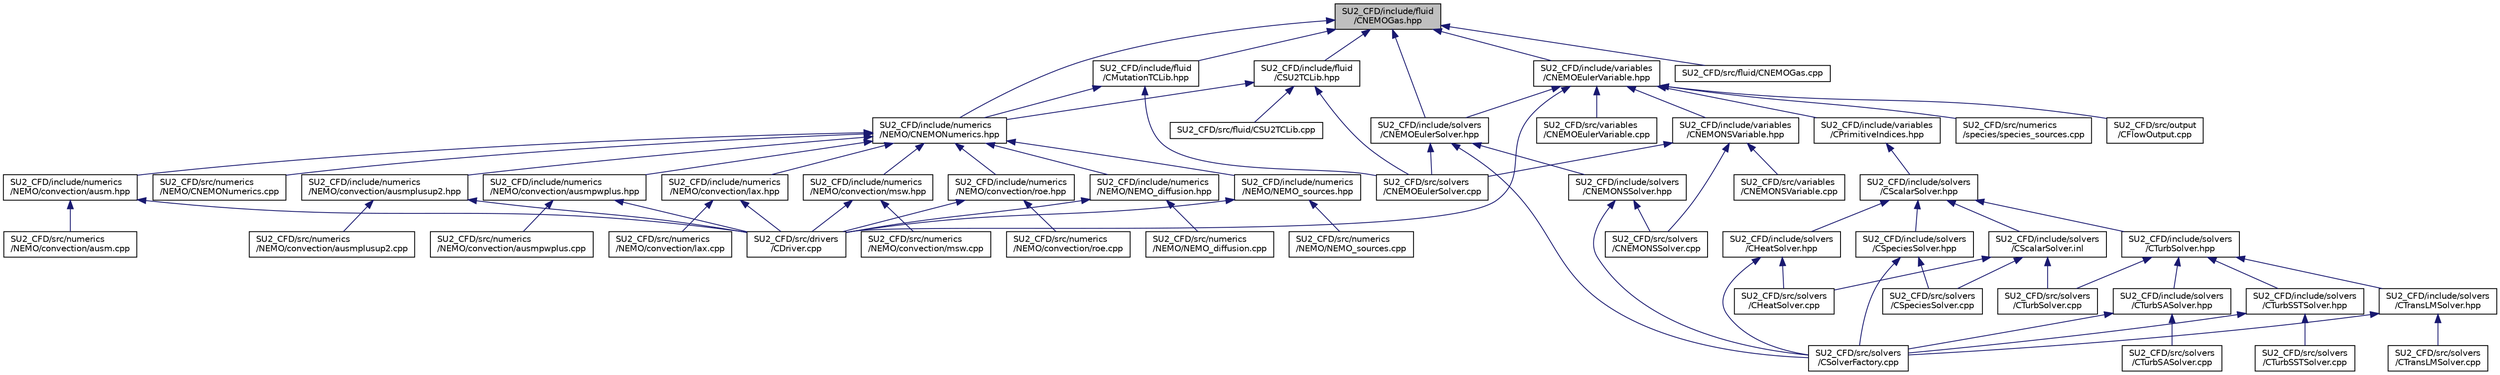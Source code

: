 digraph "SU2_CFD/include/fluid/CNEMOGas.hpp"
{
 // LATEX_PDF_SIZE
  edge [fontname="Helvetica",fontsize="10",labelfontname="Helvetica",labelfontsize="10"];
  node [fontname="Helvetica",fontsize="10",shape=record];
  Node1 [label="SU2_CFD/include/fluid\l/CNEMOGas.hpp",height=0.2,width=0.4,color="black", fillcolor="grey75", style="filled", fontcolor="black",tooltip="Defines the nonequilibrium gas model."];
  Node1 -> Node2 [dir="back",color="midnightblue",fontsize="10",style="solid",fontname="Helvetica"];
  Node2 [label="SU2_CFD/include/fluid\l/CMutationTCLib.hpp",height=0.2,width=0.4,color="black", fillcolor="white", style="filled",URL="$CMutationTCLib_8hpp.html",tooltip="Defines the class for the link to Mutation++ ThermoChemistry library."];
  Node2 -> Node3 [dir="back",color="midnightblue",fontsize="10",style="solid",fontname="Helvetica"];
  Node3 [label="SU2_CFD/include/numerics\l/NEMO/CNEMONumerics.hpp",height=0.2,width=0.4,color="black", fillcolor="white", style="filled",URL="$CNEMONumerics_8hpp.html",tooltip="Base class template NEMO numerics."];
  Node3 -> Node4 [dir="back",color="midnightblue",fontsize="10",style="solid",fontname="Helvetica"];
  Node4 [label="SU2_CFD/include/numerics\l/NEMO/convection/ausm.hpp",height=0.2,width=0.4,color="black", fillcolor="white", style="filled",URL="$ausm_8hpp.html",tooltip="Declaration of numerics classes for the AUSM family of schemes in NEMO."];
  Node4 -> Node5 [dir="back",color="midnightblue",fontsize="10",style="solid",fontname="Helvetica"];
  Node5 [label="SU2_CFD/src/drivers\l/CDriver.cpp",height=0.2,width=0.4,color="black", fillcolor="white", style="filled",URL="$CDriver_8cpp.html",tooltip="The main subroutines for driving single or multi-zone problems."];
  Node4 -> Node6 [dir="back",color="midnightblue",fontsize="10",style="solid",fontname="Helvetica"];
  Node6 [label="SU2_CFD/src/numerics\l/NEMO/convection/ausm.cpp",height=0.2,width=0.4,color="black", fillcolor="white", style="filled",URL="$ausm_8cpp.html",tooltip="Implementations of the AUSM-family of schemes in NEMO."];
  Node3 -> Node7 [dir="back",color="midnightblue",fontsize="10",style="solid",fontname="Helvetica"];
  Node7 [label="SU2_CFD/include/numerics\l/NEMO/convection/ausmplusup2.hpp",height=0.2,width=0.4,color="black", fillcolor="white", style="filled",URL="$ausmplusup2_8hpp.html",tooltip="Declaration of numerics classes for the AUSM family of schemes in NEMO - AUSM+UP2."];
  Node7 -> Node5 [dir="back",color="midnightblue",fontsize="10",style="solid",fontname="Helvetica"];
  Node7 -> Node8 [dir="back",color="midnightblue",fontsize="10",style="solid",fontname="Helvetica"];
  Node8 [label="SU2_CFD/src/numerics\l/NEMO/convection/ausmplusup2.cpp",height=0.2,width=0.4,color="black", fillcolor="white", style="filled",URL="$ausmplusup2_8cpp.html",tooltip="Implementations of the AUSM-family of schemes - AUSM+UP2."];
  Node3 -> Node9 [dir="back",color="midnightblue",fontsize="10",style="solid",fontname="Helvetica"];
  Node9 [label="SU2_CFD/include/numerics\l/NEMO/convection/ausmpwplus.hpp",height=0.2,width=0.4,color="black", fillcolor="white", style="filled",URL="$ausmpwplus_8hpp.html",tooltip="Declaration of numerics classes for the AUSM family of schemes in NEMO - AUSMPWPLUS."];
  Node9 -> Node5 [dir="back",color="midnightblue",fontsize="10",style="solid",fontname="Helvetica"];
  Node9 -> Node10 [dir="back",color="midnightblue",fontsize="10",style="solid",fontname="Helvetica"];
  Node10 [label="SU2_CFD/src/numerics\l/NEMO/convection/ausmpwplus.cpp",height=0.2,width=0.4,color="black", fillcolor="white", style="filled",URL="$ausmpwplus_8cpp.html",tooltip="Implementations of the AUSM-family of schemes - AUSMPWPLUS."];
  Node3 -> Node11 [dir="back",color="midnightblue",fontsize="10",style="solid",fontname="Helvetica"];
  Node11 [label="SU2_CFD/include/numerics\l/NEMO/convection/lax.hpp",height=0.2,width=0.4,color="black", fillcolor="white", style="filled",URL="$lax_8hpp.html",tooltip="Declaration of numerics classes for Lax centered scheme."];
  Node11 -> Node5 [dir="back",color="midnightblue",fontsize="10",style="solid",fontname="Helvetica"];
  Node11 -> Node12 [dir="back",color="midnightblue",fontsize="10",style="solid",fontname="Helvetica"];
  Node12 [label="SU2_CFD/src/numerics\l/NEMO/convection/lax.cpp",height=0.2,width=0.4,color="black", fillcolor="white", style="filled",URL="$lax_8cpp.html",tooltip="Implementations of Lax centered scheme."];
  Node3 -> Node13 [dir="back",color="midnightblue",fontsize="10",style="solid",fontname="Helvetica"];
  Node13 [label="SU2_CFD/include/numerics\l/NEMO/convection/msw.hpp",height=0.2,width=0.4,color="black", fillcolor="white", style="filled",URL="$msw_8hpp.html",tooltip="Declaration of numerics classes for modified Steger-Warming scheme."];
  Node13 -> Node5 [dir="back",color="midnightblue",fontsize="10",style="solid",fontname="Helvetica"];
  Node13 -> Node14 [dir="back",color="midnightblue",fontsize="10",style="solid",fontname="Helvetica"];
  Node14 [label="SU2_CFD/src/numerics\l/NEMO/convection/msw.cpp",height=0.2,width=0.4,color="black", fillcolor="white", style="filled",URL="$msw_8cpp.html",tooltip="Implementations of the modified Steger-Warming scheme."];
  Node3 -> Node15 [dir="back",color="midnightblue",fontsize="10",style="solid",fontname="Helvetica"];
  Node15 [label="SU2_CFD/include/numerics\l/NEMO/convection/roe.hpp",height=0.2,width=0.4,color="black", fillcolor="white", style="filled",URL="$NEMO_2convection_2roe_8hpp.html",tooltip="Declarations of numerics classes for Roe-type schemes in NEMO."];
  Node15 -> Node5 [dir="back",color="midnightblue",fontsize="10",style="solid",fontname="Helvetica"];
  Node15 -> Node16 [dir="back",color="midnightblue",fontsize="10",style="solid",fontname="Helvetica"];
  Node16 [label="SU2_CFD/src/numerics\l/NEMO/convection/roe.cpp",height=0.2,width=0.4,color="black", fillcolor="white", style="filled",URL="$NEMO_2convection_2roe_8cpp.html",tooltip="Implementations of Roe-type schemes in NEMO."];
  Node3 -> Node17 [dir="back",color="midnightblue",fontsize="10",style="solid",fontname="Helvetica"];
  Node17 [label="SU2_CFD/include/numerics\l/NEMO/NEMO_diffusion.hpp",height=0.2,width=0.4,color="black", fillcolor="white", style="filled",URL="$NEMO__diffusion_8hpp.html",tooltip="Declarations of numerics classes for viscous flux computation."];
  Node17 -> Node5 [dir="back",color="midnightblue",fontsize="10",style="solid",fontname="Helvetica"];
  Node17 -> Node18 [dir="back",color="midnightblue",fontsize="10",style="solid",fontname="Helvetica"];
  Node18 [label="SU2_CFD/src/numerics\l/NEMO/NEMO_diffusion.cpp",height=0.2,width=0.4,color="black", fillcolor="white", style="filled",URL="$NEMO__diffusion_8cpp.html",tooltip="Implementation of numerics classes for discretization of viscous fluxes in fluid flow NEMO problems."];
  Node3 -> Node19 [dir="back",color="midnightblue",fontsize="10",style="solid",fontname="Helvetica"];
  Node19 [label="SU2_CFD/include/numerics\l/NEMO/NEMO_sources.hpp",height=0.2,width=0.4,color="black", fillcolor="white", style="filled",URL="$NEMO__sources_8hpp.html",tooltip="Declarations of numerics classes for source-term integration."];
  Node19 -> Node5 [dir="back",color="midnightblue",fontsize="10",style="solid",fontname="Helvetica"];
  Node19 -> Node20 [dir="back",color="midnightblue",fontsize="10",style="solid",fontname="Helvetica"];
  Node20 [label="SU2_CFD/src/numerics\l/NEMO/NEMO_sources.cpp",height=0.2,width=0.4,color="black", fillcolor="white", style="filled",URL="$NEMO__sources_8cpp.html",tooltip="Implementation of numerics classes for integration of source terms in fluid flow NEMO problems."];
  Node3 -> Node21 [dir="back",color="midnightblue",fontsize="10",style="solid",fontname="Helvetica"];
  Node21 [label="SU2_CFD/src/numerics\l/NEMO/CNEMONumerics.cpp",height=0.2,width=0.4,color="black", fillcolor="white", style="filled",URL="$CNEMONumerics_8cpp.html",tooltip="Implementation of the base for NEMO numerics classes. Contains methods for common tasks,..."];
  Node2 -> Node22 [dir="back",color="midnightblue",fontsize="10",style="solid",fontname="Helvetica"];
  Node22 [label="SU2_CFD/src/solvers\l/CNEMOEulerSolver.cpp",height=0.2,width=0.4,color="black", fillcolor="white", style="filled",URL="$CNEMOEulerSolver_8cpp.html",tooltip="Headers of the CNEMOEulerSolver class."];
  Node1 -> Node23 [dir="back",color="midnightblue",fontsize="10",style="solid",fontname="Helvetica"];
  Node23 [label="SU2_CFD/include/fluid\l/CSU2TCLib.hpp",height=0.2,width=0.4,color="black", fillcolor="white", style="filled",URL="$CSU2TCLib_8hpp.html",tooltip="Defines the classes for different user defined ThermoChemistry libraries."];
  Node23 -> Node3 [dir="back",color="midnightblue",fontsize="10",style="solid",fontname="Helvetica"];
  Node23 -> Node24 [dir="back",color="midnightblue",fontsize="10",style="solid",fontname="Helvetica"];
  Node24 [label="SU2_CFD/src/fluid/CSU2TCLib.cpp",height=0.2,width=0.4,color="black", fillcolor="white", style="filled",URL="$CSU2TCLib_8cpp.html",tooltip="Source of user defined 2T nonequilibrium gas model."];
  Node23 -> Node22 [dir="back",color="midnightblue",fontsize="10",style="solid",fontname="Helvetica"];
  Node1 -> Node3 [dir="back",color="midnightblue",fontsize="10",style="solid",fontname="Helvetica"];
  Node1 -> Node25 [dir="back",color="midnightblue",fontsize="10",style="solid",fontname="Helvetica"];
  Node25 [label="SU2_CFD/include/variables\l/CNEMOEulerVariable.hpp",height=0.2,width=0.4,color="black", fillcolor="white", style="filled",URL="$CNEMOEulerVariable_8hpp.html",tooltip="Class for defining the variables of the compressible NEMO Euler solver."];
  Node25 -> Node26 [dir="back",color="midnightblue",fontsize="10",style="solid",fontname="Helvetica"];
  Node26 [label="SU2_CFD/include/variables\l/CPrimitiveIndices.hpp",height=0.2,width=0.4,color="black", fillcolor="white", style="filled",URL="$CPrimitiveIndices_8hpp.html",tooltip="Abstract representation of flow primitive variable indices that tries to be efficient."];
  Node26 -> Node27 [dir="back",color="midnightblue",fontsize="10",style="solid",fontname="Helvetica"];
  Node27 [label="SU2_CFD/include/solvers\l/CScalarSolver.hpp",height=0.2,width=0.4,color="black", fillcolor="white", style="filled",URL="$CScalarSolver_8hpp.html",tooltip="Headers of the CScalarSolver class."];
  Node27 -> Node28 [dir="back",color="midnightblue",fontsize="10",style="solid",fontname="Helvetica"];
  Node28 [label="SU2_CFD/include/solvers\l/CHeatSolver.hpp",height=0.2,width=0.4,color="black", fillcolor="white", style="filled",URL="$CHeatSolver_8hpp.html",tooltip="Headers of the CHeatSolver class."];
  Node28 -> Node29 [dir="back",color="midnightblue",fontsize="10",style="solid",fontname="Helvetica"];
  Node29 [label="SU2_CFD/src/solvers\l/CHeatSolver.cpp",height=0.2,width=0.4,color="black", fillcolor="white", style="filled",URL="$CHeatSolver_8cpp.html",tooltip="Main subroutines for solving the heat equation."];
  Node28 -> Node30 [dir="back",color="midnightblue",fontsize="10",style="solid",fontname="Helvetica"];
  Node30 [label="SU2_CFD/src/solvers\l/CSolverFactory.cpp",height=0.2,width=0.4,color="black", fillcolor="white", style="filled",URL="$CSolverFactory_8cpp.html",tooltip="Main subroutines for CSolverFactoryclass."];
  Node27 -> Node31 [dir="back",color="midnightblue",fontsize="10",style="solid",fontname="Helvetica"];
  Node31 [label="SU2_CFD/include/solvers\l/CScalarSolver.inl",height=0.2,width=0.4,color="black", fillcolor="white", style="filled",URL="$CScalarSolver_8inl.html",tooltip="Main subroutines of CScalarSolver class."];
  Node31 -> Node29 [dir="back",color="midnightblue",fontsize="10",style="solid",fontname="Helvetica"];
  Node31 -> Node32 [dir="back",color="midnightblue",fontsize="10",style="solid",fontname="Helvetica"];
  Node32 [label="SU2_CFD/src/solvers\l/CSpeciesSolver.cpp",height=0.2,width=0.4,color="black", fillcolor="white", style="filled",URL="$CSpeciesSolver_8cpp.html",tooltip="Main subroutines of CSpeciesSolver class."];
  Node31 -> Node33 [dir="back",color="midnightblue",fontsize="10",style="solid",fontname="Helvetica"];
  Node33 [label="SU2_CFD/src/solvers\l/CTurbSolver.cpp",height=0.2,width=0.4,color="black", fillcolor="white", style="filled",URL="$CTurbSolver_8cpp.html",tooltip="Main subroutines of CTurbSolver class."];
  Node27 -> Node34 [dir="back",color="midnightblue",fontsize="10",style="solid",fontname="Helvetica"];
  Node34 [label="SU2_CFD/include/solvers\l/CSpeciesSolver.hpp",height=0.2,width=0.4,color="black", fillcolor="white", style="filled",URL="$CSpeciesSolver_8hpp.html",tooltip="Headers of the CSpeciesSolver class."];
  Node34 -> Node30 [dir="back",color="midnightblue",fontsize="10",style="solid",fontname="Helvetica"];
  Node34 -> Node32 [dir="back",color="midnightblue",fontsize="10",style="solid",fontname="Helvetica"];
  Node27 -> Node35 [dir="back",color="midnightblue",fontsize="10",style="solid",fontname="Helvetica"];
  Node35 [label="SU2_CFD/include/solvers\l/CTurbSolver.hpp",height=0.2,width=0.4,color="black", fillcolor="white", style="filled",URL="$CTurbSolver_8hpp.html",tooltip="Headers of the CTurbSolver class."];
  Node35 -> Node36 [dir="back",color="midnightblue",fontsize="10",style="solid",fontname="Helvetica"];
  Node36 [label="SU2_CFD/include/solvers\l/CTransLMSolver.hpp",height=0.2,width=0.4,color="black", fillcolor="white", style="filled",URL="$CTransLMSolver_8hpp.html",tooltip="Headers of the CTransLMSolver class."];
  Node36 -> Node30 [dir="back",color="midnightblue",fontsize="10",style="solid",fontname="Helvetica"];
  Node36 -> Node37 [dir="back",color="midnightblue",fontsize="10",style="solid",fontname="Helvetica"];
  Node37 [label="SU2_CFD/src/solvers\l/CTransLMSolver.cpp",height=0.2,width=0.4,color="black", fillcolor="white", style="filled",URL="$CTransLMSolver_8cpp.html",tooltip="Main subroutines for Langtry-Menter Transition model solver."];
  Node35 -> Node38 [dir="back",color="midnightblue",fontsize="10",style="solid",fontname="Helvetica"];
  Node38 [label="SU2_CFD/include/solvers\l/CTurbSASolver.hpp",height=0.2,width=0.4,color="black", fillcolor="white", style="filled",URL="$CTurbSASolver_8hpp.html",tooltip="Headers of the CTurbSASolver class."];
  Node38 -> Node30 [dir="back",color="midnightblue",fontsize="10",style="solid",fontname="Helvetica"];
  Node38 -> Node39 [dir="back",color="midnightblue",fontsize="10",style="solid",fontname="Helvetica"];
  Node39 [label="SU2_CFD/src/solvers\l/CTurbSASolver.cpp",height=0.2,width=0.4,color="black", fillcolor="white", style="filled",URL="$CTurbSASolver_8cpp.html",tooltip="Main subroutines of CTurbSASolver class."];
  Node35 -> Node40 [dir="back",color="midnightblue",fontsize="10",style="solid",fontname="Helvetica"];
  Node40 [label="SU2_CFD/include/solvers\l/CTurbSSTSolver.hpp",height=0.2,width=0.4,color="black", fillcolor="white", style="filled",URL="$CTurbSSTSolver_8hpp.html",tooltip="Headers of the CTurbSSTSolver class."];
  Node40 -> Node30 [dir="back",color="midnightblue",fontsize="10",style="solid",fontname="Helvetica"];
  Node40 -> Node41 [dir="back",color="midnightblue",fontsize="10",style="solid",fontname="Helvetica"];
  Node41 [label="SU2_CFD/src/solvers\l/CTurbSSTSolver.cpp",height=0.2,width=0.4,color="black", fillcolor="white", style="filled",URL="$CTurbSSTSolver_8cpp.html",tooltip="Main subroutines of CTurbSSTSolver class."];
  Node35 -> Node33 [dir="back",color="midnightblue",fontsize="10",style="solid",fontname="Helvetica"];
  Node25 -> Node42 [dir="back",color="midnightblue",fontsize="10",style="solid",fontname="Helvetica"];
  Node42 [label="SU2_CFD/include/solvers\l/CNEMOEulerSolver.hpp",height=0.2,width=0.4,color="black", fillcolor="white", style="filled",URL="$CNEMOEulerSolver_8hpp.html",tooltip="Headers of the CNEMOEulerSolver class."];
  Node42 -> Node43 [dir="back",color="midnightblue",fontsize="10",style="solid",fontname="Helvetica"];
  Node43 [label="SU2_CFD/include/solvers\l/CNEMONSSolver.hpp",height=0.2,width=0.4,color="black", fillcolor="white", style="filled",URL="$CNEMONSSolver_8hpp.html",tooltip="Headers of the CNEMONSSolver class."];
  Node43 -> Node44 [dir="back",color="midnightblue",fontsize="10",style="solid",fontname="Helvetica"];
  Node44 [label="SU2_CFD/src/solvers\l/CNEMONSSolver.cpp",height=0.2,width=0.4,color="black", fillcolor="white", style="filled",URL="$CNEMONSSolver_8cpp.html",tooltip="Headers of the CNEMONSSolver class."];
  Node43 -> Node30 [dir="back",color="midnightblue",fontsize="10",style="solid",fontname="Helvetica"];
  Node42 -> Node22 [dir="back",color="midnightblue",fontsize="10",style="solid",fontname="Helvetica"];
  Node42 -> Node30 [dir="back",color="midnightblue",fontsize="10",style="solid",fontname="Helvetica"];
  Node25 -> Node45 [dir="back",color="midnightblue",fontsize="10",style="solid",fontname="Helvetica"];
  Node45 [label="SU2_CFD/include/variables\l/CNEMONSVariable.hpp",height=0.2,width=0.4,color="black", fillcolor="white", style="filled",URL="$CNEMONSVariable_8hpp.html",tooltip="Class for defining the variables of the compressible NEMO Navier-Stokes solver."];
  Node45 -> Node22 [dir="back",color="midnightblue",fontsize="10",style="solid",fontname="Helvetica"];
  Node45 -> Node44 [dir="back",color="midnightblue",fontsize="10",style="solid",fontname="Helvetica"];
  Node45 -> Node46 [dir="back",color="midnightblue",fontsize="10",style="solid",fontname="Helvetica"];
  Node46 [label="SU2_CFD/src/variables\l/CNEMONSVariable.cpp",height=0.2,width=0.4,color="black", fillcolor="white", style="filled",URL="$CNEMONSVariable_8cpp.html",tooltip="Definition of the solution fields."];
  Node25 -> Node5 [dir="back",color="midnightblue",fontsize="10",style="solid",fontname="Helvetica"];
  Node25 -> Node47 [dir="back",color="midnightblue",fontsize="10",style="solid",fontname="Helvetica"];
  Node47 [label="SU2_CFD/src/numerics\l/species/species_sources.cpp",height=0.2,width=0.4,color="black", fillcolor="white", style="filled",URL="$species__sources_8cpp.html",tooltip="Implementation of numerics classes for integration of species transport source-terms."];
  Node25 -> Node48 [dir="back",color="midnightblue",fontsize="10",style="solid",fontname="Helvetica"];
  Node48 [label="SU2_CFD/src/output\l/CFlowOutput.cpp",height=0.2,width=0.4,color="black", fillcolor="white", style="filled",URL="$CFlowOutput_8cpp.html",tooltip="Common functions for flow output."];
  Node25 -> Node49 [dir="back",color="midnightblue",fontsize="10",style="solid",fontname="Helvetica"];
  Node49 [label="SU2_CFD/src/variables\l/CNEMOEulerVariable.cpp",height=0.2,width=0.4,color="black", fillcolor="white", style="filled",URL="$CNEMOEulerVariable_8cpp.html",tooltip="Definition of the solution fields."];
  Node1 -> Node42 [dir="back",color="midnightblue",fontsize="10",style="solid",fontname="Helvetica"];
  Node1 -> Node50 [dir="back",color="midnightblue",fontsize="10",style="solid",fontname="Helvetica"];
  Node50 [label="SU2_CFD/src/fluid/CNEMOGas.cpp",height=0.2,width=0.4,color="black", fillcolor="white", style="filled",URL="$CNEMOGas_8cpp.html",tooltip="Source of the nonequilibrium gas model."];
}
